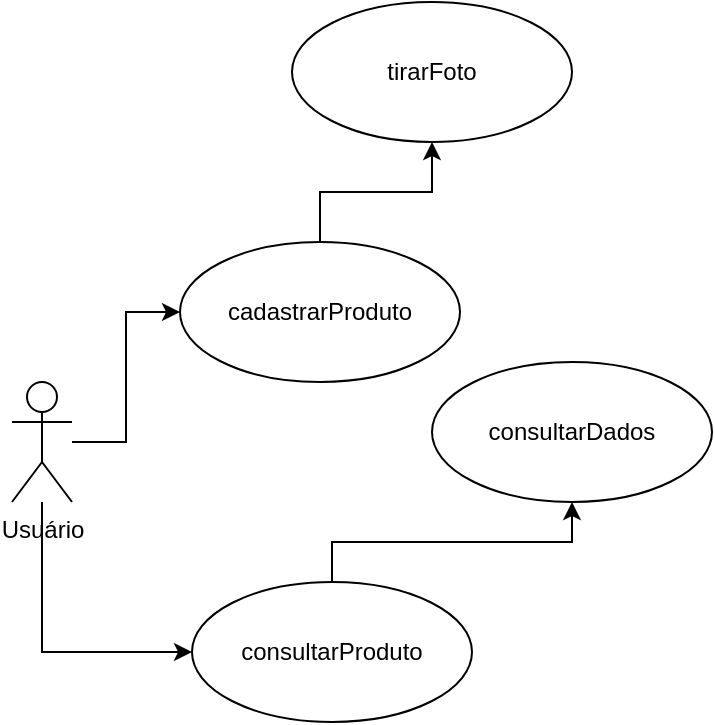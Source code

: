 <mxfile version="20.0.1" type="device"><diagram id="K50DW8Y9q6XJ9ZFKCZ4B" name="Page-1"><mxGraphModel dx="948" dy="529" grid="1" gridSize="10" guides="1" tooltips="1" connect="1" arrows="1" fold="1" page="1" pageScale="1" pageWidth="827" pageHeight="1169" math="0" shadow="0"><root><mxCell id="0"/><mxCell id="1" parent="0"/><mxCell id="GiVTkMgPr-R6ergjfzHy-3" style="edgeStyle=orthogonalEdgeStyle;rounded=0;orthogonalLoop=1;jettySize=auto;html=1;" edge="1" parent="1" source="GiVTkMgPr-R6ergjfzHy-1" target="GiVTkMgPr-R6ergjfzHy-2"><mxGeometry relative="1" as="geometry"/></mxCell><mxCell id="GiVTkMgPr-R6ergjfzHy-8" style="edgeStyle=orthogonalEdgeStyle;rounded=0;orthogonalLoop=1;jettySize=auto;html=1;entryX=0;entryY=0.5;entryDx=0;entryDy=0;" edge="1" parent="1" source="GiVTkMgPr-R6ergjfzHy-1" target="GiVTkMgPr-R6ergjfzHy-6"><mxGeometry relative="1" as="geometry"><Array as="points"><mxPoint x="205" y="495"/></Array></mxGeometry></mxCell><mxCell id="GiVTkMgPr-R6ergjfzHy-1" value="Usuário" style="shape=umlActor;verticalLabelPosition=bottom;verticalAlign=top;html=1;" vertex="1" parent="1"><mxGeometry x="190" y="360" width="30" height="60" as="geometry"/></mxCell><mxCell id="GiVTkMgPr-R6ergjfzHy-5" style="edgeStyle=orthogonalEdgeStyle;rounded=0;orthogonalLoop=1;jettySize=auto;html=1;entryX=0.5;entryY=1;entryDx=0;entryDy=0;" edge="1" parent="1" source="GiVTkMgPr-R6ergjfzHy-2" target="GiVTkMgPr-R6ergjfzHy-4"><mxGeometry relative="1" as="geometry"/></mxCell><mxCell id="GiVTkMgPr-R6ergjfzHy-2" value="cadastrarProduto" style="ellipse;whiteSpace=wrap;html=1;" vertex="1" parent="1"><mxGeometry x="274" y="290" width="140" height="70" as="geometry"/></mxCell><mxCell id="GiVTkMgPr-R6ergjfzHy-4" value="tirarFoto" style="ellipse;whiteSpace=wrap;html=1;" vertex="1" parent="1"><mxGeometry x="330" y="170" width="140" height="70" as="geometry"/></mxCell><mxCell id="GiVTkMgPr-R6ergjfzHy-10" style="edgeStyle=orthogonalEdgeStyle;rounded=0;orthogonalLoop=1;jettySize=auto;html=1;" edge="1" parent="1" source="GiVTkMgPr-R6ergjfzHy-6" target="GiVTkMgPr-R6ergjfzHy-9"><mxGeometry relative="1" as="geometry"/></mxCell><mxCell id="GiVTkMgPr-R6ergjfzHy-6" value="consultarProduto" style="ellipse;whiteSpace=wrap;html=1;" vertex="1" parent="1"><mxGeometry x="280" y="460" width="140" height="70" as="geometry"/></mxCell><mxCell id="GiVTkMgPr-R6ergjfzHy-9" value="consultarDados" style="ellipse;whiteSpace=wrap;html=1;" vertex="1" parent="1"><mxGeometry x="400" y="350" width="140" height="70" as="geometry"/></mxCell></root></mxGraphModel></diagram></mxfile>
